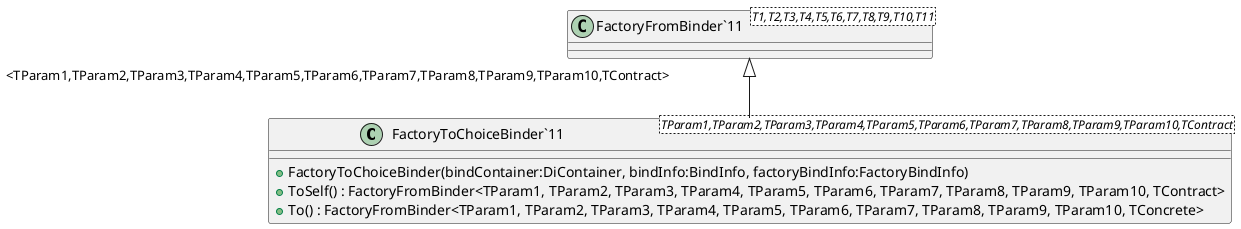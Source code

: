 @startuml
class "FactoryToChoiceBinder`11"<TParam1,TParam2,TParam3,TParam4,TParam5,TParam6,TParam7,TParam8,TParam9,TParam10,TContract> {
    + FactoryToChoiceBinder(bindContainer:DiContainer, bindInfo:BindInfo, factoryBindInfo:FactoryBindInfo)
    + ToSelf() : FactoryFromBinder<TParam1, TParam2, TParam3, TParam4, TParam5, TParam6, TParam7, TParam8, TParam9, TParam10, TContract>
    + To() : FactoryFromBinder<TParam1, TParam2, TParam3, TParam4, TParam5, TParam6, TParam7, TParam8, TParam9, TParam10, TConcrete>
}
class "FactoryFromBinder`11"<T1,T2,T3,T4,T5,T6,T7,T8,T9,T10,T11> {
}
"FactoryFromBinder`11" "<TParam1,TParam2,TParam3,TParam4,TParam5,TParam6,TParam7,TParam8,TParam9,TParam10,TContract>" <|-- "FactoryToChoiceBinder`11"
@enduml
